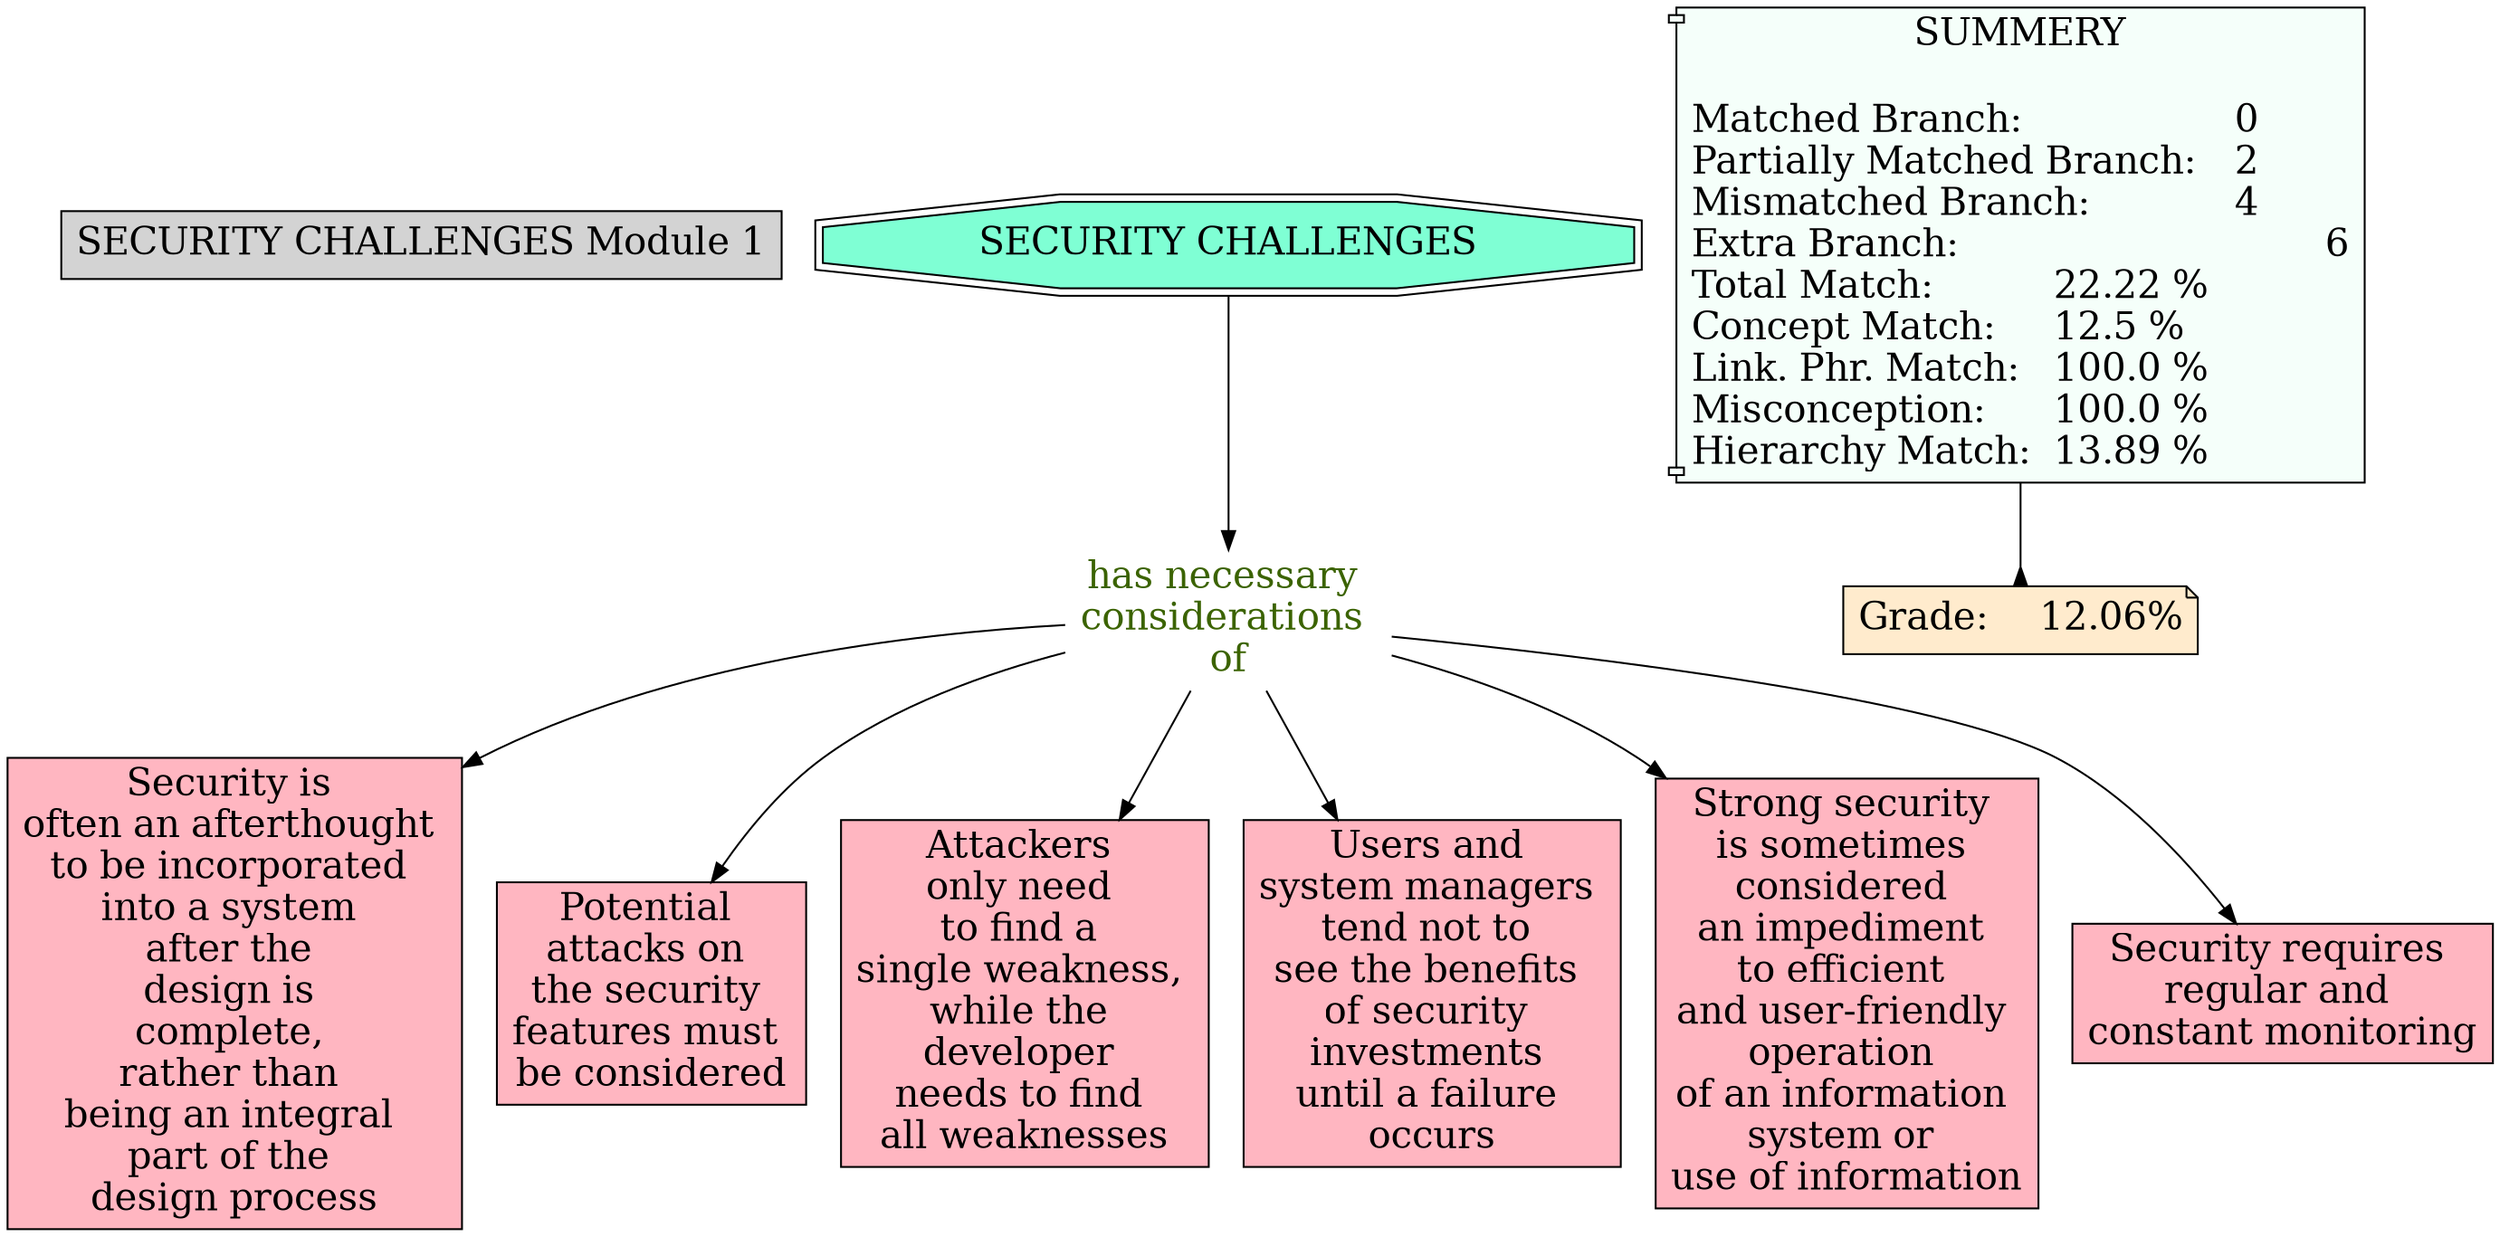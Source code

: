 // The Round Table
digraph {
	"1S2NKR1X0-1X5FM3S-KRM" [label="SECURITY CHALLENGES Module 1" Gsplines=true fontsize=20 shape=rect style=filled]
	"1S2NL6PBP-2BL9SX6-LL9" [label="has necessary 
considerations 
of" Gsplines=true fontcolor="#3B6300" fontsize=20 shape=none]
	"1S2NKT0PN-1D1P0GV-KT9" [label="Security is 
often an afterthought 
to be incorporated 
into a system 
after the 
design is 
complete, 
rather than 
being an integral 
part of the 
design process
" Gsplines=true fillcolor="#FFB6C1" fontsize=20 shape=rect style=filled]
	"1S2NL6PBP-2BL9SX6-LL9" -> "1S2NKT0PN-1D1P0GV-KT9" [constraint=true]
	"1S2NL6PBP-2BL9SX6-LL9" [label="has necessary 
considerations 
of" Gsplines=true fontcolor="#3B6300" fontsize=20 shape=none]
	"1S2NKSYC3-1K422KQ-KT1" [label="Potential 
attacks on 
the security 
features must 
be considered
" Gsplines=true fillcolor="#FFB6C1" fontsize=20 shape=rect style=filled]
	"1S2NL6PBP-2BL9SX6-LL9" -> "1S2NKSYC3-1K422KQ-KT1" [constraint=true]
	"1S2NL6PBP-2BL9SX6-LL9" [label="has necessary 
considerations 
of" Gsplines=true fontcolor="#3B6300" fontsize=20 shape=none]
	"1S2NKSPZZ-177VYSC-KSJ" [label="Attackers 
only need 
to find a 
single weakness, 
while the 
developer 
needs to find 
all weaknesses
" Gsplines=true fillcolor="#FFB6C1" fontsize=20 shape=rect style=filled]
	"1S2NL6PBP-2BL9SX6-LL9" -> "1S2NKSPZZ-177VYSC-KSJ" [constraint=true]
	"1S2NL6PBP-2BL9SX6-LL9" [label="has necessary 
considerations 
of" Gsplines=true fontcolor="#3B6300" fontsize=20 shape=none]
	"1S2NKSZHR-DRKPZD-KT5" [label="Users and 
system managers 
tend not to 
see the benefits 
of security 
investments 
until a failure 
occurs" Gsplines=true fillcolor="#FFB6C1" fontsize=20 shape=rect style=filled]
	"1S2NL6PBP-2BL9SX6-LL9" -> "1S2NKSZHR-DRKPZD-KT5" [constraint=true]
	"1S2NL6PBP-2BL9SX6-LL9" [label="has necessary 
considerations 
of" Gsplines=true fontcolor="#3B6300" fontsize=20 shape=none]
	"1S2NL23RL-1Y26PJH-LBP" [label="Strong security 
is sometimes 
considered 
an impediment 
to efficient 
and user-friendly 
operation 
of an information 
system or 
use of information
" Gsplines=true fillcolor="#FFB6C1" fontsize=20 shape=rect style=filled]
	"1S2NL6PBP-2BL9SX6-LL9" -> "1S2NL23RL-1Y26PJH-LBP" [constraint=true]
	"1S2NL6PBP-2BL9SX6-LL9" [label="has necessary 
considerations 
of" Gsplines=true fontcolor="#3B6300" fontsize=20 shape=none]
	"1S2NKSX8V-224MG1N-KSX" [label="Security requires 
regular and 
constant monitoring
" Gsplines=true fillcolor="#FFB6C1" fontsize=20 shape=rect style=filled]
	"1S2NL6PBP-2BL9SX6-LL9" -> "1S2NKSX8V-224MG1N-KSX" [constraint=true]
	"1S2NKSW46-2BTXWRF-KSS" [label="SECURITY CHALLENGES
" Gsplines=true fillcolor=aquamarine fontsize=20 shape=doubleoctagon style=filled]
	"1S2NL6PBP-2BL9SX6-LL9" [label="has necessary 
considerations 
of" Gsplines=true fontcolor="#3B6300" fontsize=20 shape=none]
	"1S2NKSW46-2BTXWRF-KSS" -> "1S2NL6PBP-2BL9SX6-LL9" [constraint=true]
	Stat [label="SUMMERY

Matched Branch:			0\lPartially Matched Branch:	2\lMismatched Branch:		4\lExtra Branch:				6\lTotal Match:		22.22 %\lConcept Match:	12.5 %\lLink. Phr. Match:	100.0 %\lMisconception:	100.0 %\lHierarchy Match:	13.89 %\l" Gsplines=true fillcolor="#F5FFFA" fontsize=20 shape=component style=filled]
	Grade [label="Grade:	12.06%" Gsplines=true fillcolor="#FFEBCD" fontsize=20 shape=note style=filled]
	Stat -> Grade [arrowhead=inv color=black constraint=true]
}
